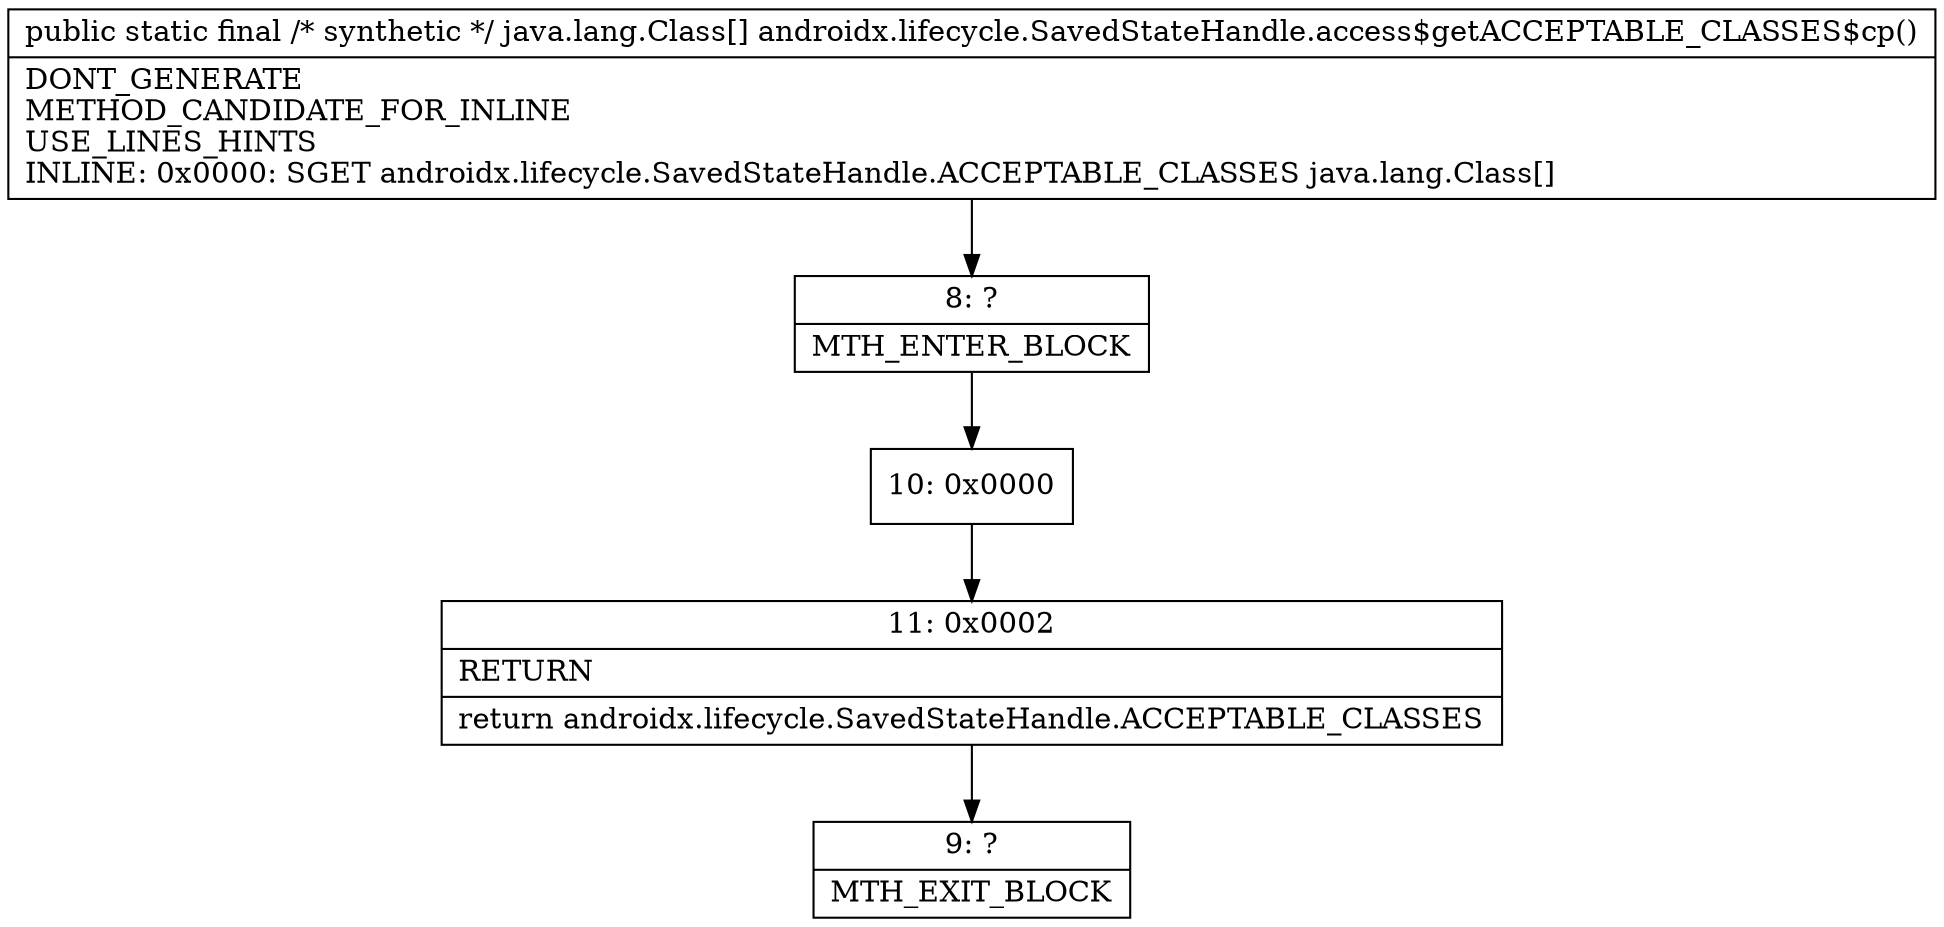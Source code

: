 digraph "CFG forandroidx.lifecycle.SavedStateHandle.access$getACCEPTABLE_CLASSES$cp()[Ljava\/lang\/Class;" {
Node_8 [shape=record,label="{8\:\ ?|MTH_ENTER_BLOCK\l}"];
Node_10 [shape=record,label="{10\:\ 0x0000}"];
Node_11 [shape=record,label="{11\:\ 0x0002|RETURN\l|return androidx.lifecycle.SavedStateHandle.ACCEPTABLE_CLASSES\l}"];
Node_9 [shape=record,label="{9\:\ ?|MTH_EXIT_BLOCK\l}"];
MethodNode[shape=record,label="{public static final \/* synthetic *\/ java.lang.Class[] androidx.lifecycle.SavedStateHandle.access$getACCEPTABLE_CLASSES$cp()  | DONT_GENERATE\lMETHOD_CANDIDATE_FOR_INLINE\lUSE_LINES_HINTS\lINLINE: 0x0000: SGET   androidx.lifecycle.SavedStateHandle.ACCEPTABLE_CLASSES java.lang.Class[]\l}"];
MethodNode -> Node_8;Node_8 -> Node_10;
Node_10 -> Node_11;
Node_11 -> Node_9;
}

